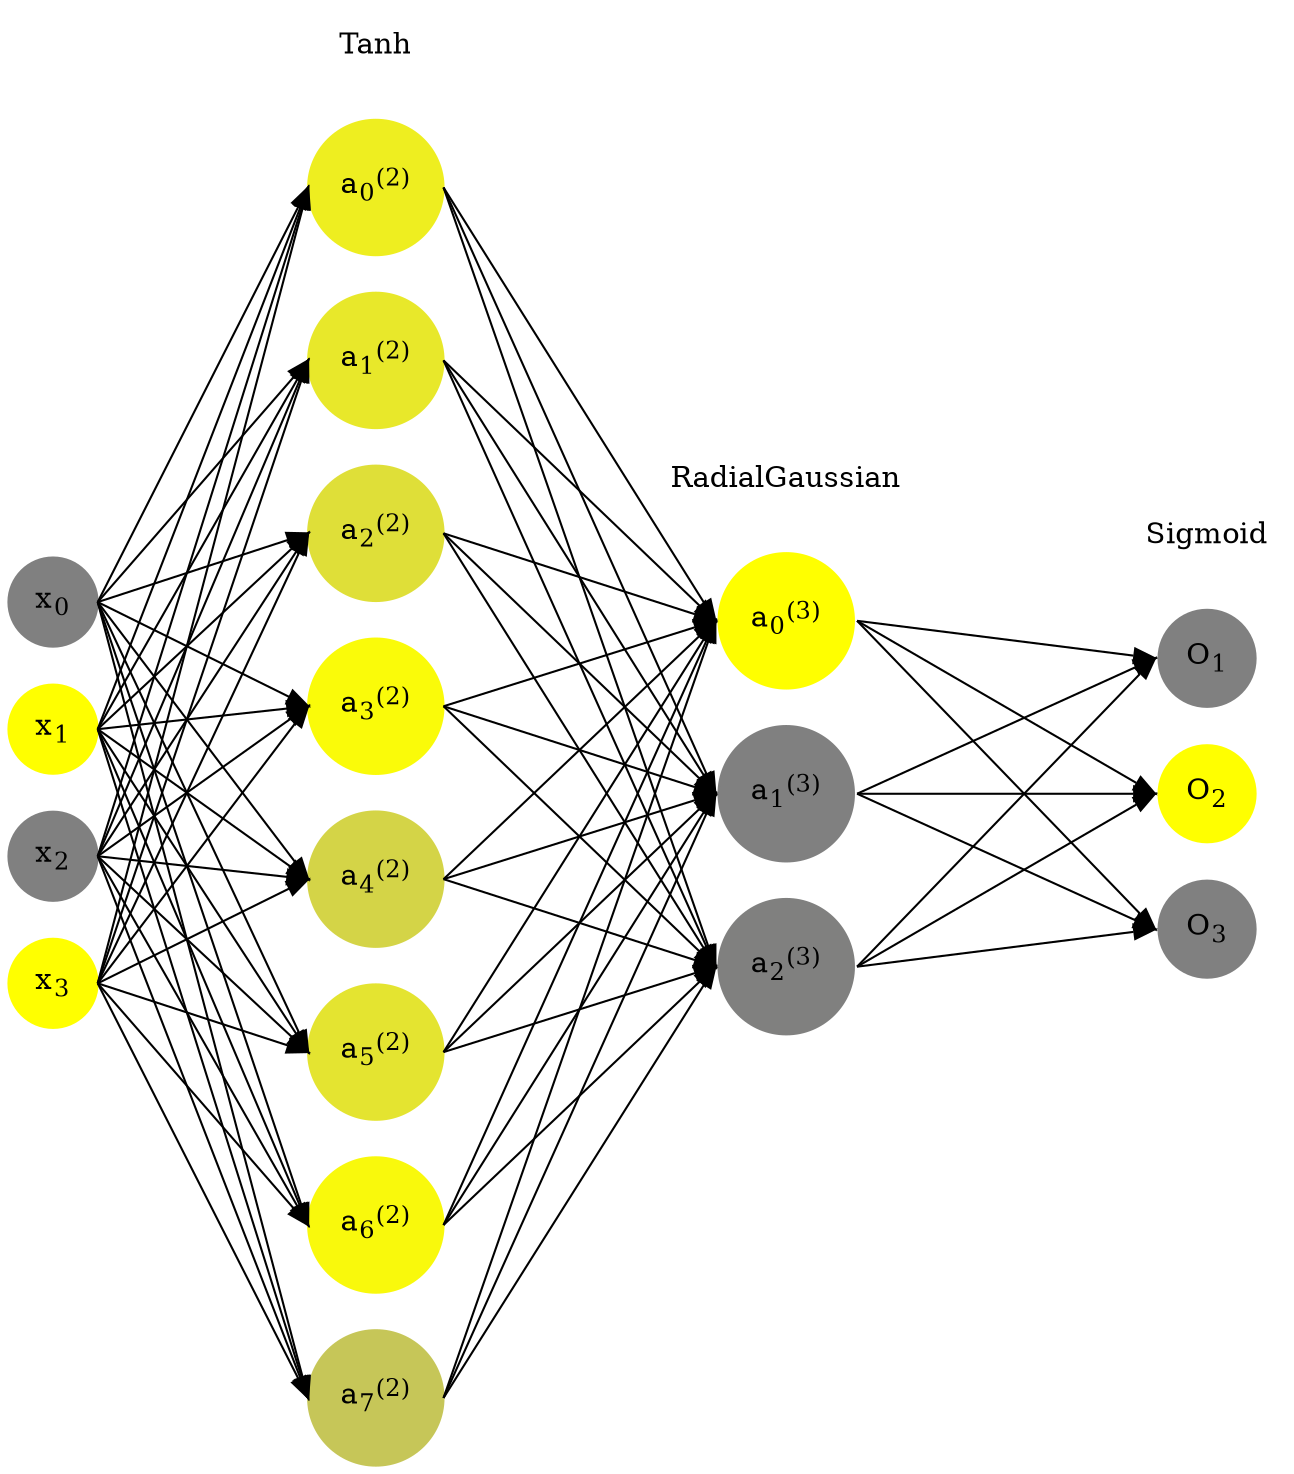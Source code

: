 digraph G {
	rankdir = LR;
	splines=false;
	edge[style=invis];
	ranksep= 1.4;
	{
	node [shape=circle, color="0.1667, 0.0, 0.5", style=filled, fillcolor="0.1667, 0.0, 0.5"];
	x0 [label=<x<sub>0</sub>>];
	}
	{
	node [shape=circle, color="0.1667, 1.0, 1.0", style=filled, fillcolor="0.1667, 1.0, 1.0"];
	x1 [label=<x<sub>1</sub>>];
	}
	{
	node [shape=circle, color="0.1667, 0.0, 0.5", style=filled, fillcolor="0.1667, 0.0, 0.5"];
	x2 [label=<x<sub>2</sub>>];
	}
	{
	node [shape=circle, color="0.1667, 1.0, 1.0", style=filled, fillcolor="0.1667, 1.0, 1.0"];
	x3 [label=<x<sub>3</sub>>];
	}
	{
	node [shape=circle, color="0.1667, 0.865232, 0.932616", style=filled, fillcolor="0.1667, 0.865232, 0.932616"];
	a02 [label=<a<sub>0</sub><sup>(2)</sup>>];
	}
	{
	node [shape=circle, color="0.1667, 0.818743, 0.909372", style=filled, fillcolor="0.1667, 0.818743, 0.909372"];
	a12 [label=<a<sub>1</sub><sup>(2)</sup>>];
	}
	{
	node [shape=circle, color="0.1667, 0.746573, 0.873286", style=filled, fillcolor="0.1667, 0.746573, 0.873286"];
	a22 [label=<a<sub>2</sub><sup>(2)</sup>>];
	}
	{
	node [shape=circle, color="0.1667, 0.961043, 0.980522", style=filled, fillcolor="0.1667, 0.961043, 0.980522"];
	a32 [label=<a<sub>3</sub><sup>(2)</sup>>];
	}
	{
	node [shape=circle, color="0.1667, 0.662091, 0.831045", style=filled, fillcolor="0.1667, 0.662091, 0.831045"];
	a42 [label=<a<sub>4</sub><sup>(2)</sup>>];
	}
	{
	node [shape=circle, color="0.1667, 0.786756, 0.893378", style=filled, fillcolor="0.1667, 0.786756, 0.893378"];
	a52 [label=<a<sub>5</sub><sup>(2)</sup>>];
	}
	{
	node [shape=circle, color="0.1667, 0.951127, 0.975563", style=filled, fillcolor="0.1667, 0.951127, 0.975563"];
	a62 [label=<a<sub>6</sub><sup>(2)</sup>>];
	}
	{
	node [shape=circle, color="0.1667, 0.552555, 0.776278", style=filled, fillcolor="0.1667, 0.552555, 0.776278"];
	a72 [label=<a<sub>7</sub><sup>(2)</sup>>];
	}
	{
	node [shape=circle, color="0.1667, 0.999999, 0.999999", style=filled, fillcolor="0.1667, 0.999999, 0.999999"];
	a03 [label=<a<sub>0</sub><sup>(3)</sup>>];
	}
	{
	node [shape=circle, color="0.1667, 0.000000, 0.500000", style=filled, fillcolor="0.1667, 0.000000, 0.500000"];
	a13 [label=<a<sub>1</sub><sup>(3)</sup>>];
	}
	{
	node [shape=circle, color="0.1667, 0.001476, 0.500738", style=filled, fillcolor="0.1667, 0.001476, 0.500738"];
	a23 [label=<a<sub>2</sub><sup>(3)</sup>>];
	}
	{
	node [shape=circle, color="0.1667, 0.0, 0.5", style=filled, fillcolor="0.1667, 0.0, 0.5"];
	O1 [label=<O<sub>1</sub>>];
	}
	{
	node [shape=circle, color="0.1667, 1.0, 1.0", style=filled, fillcolor="0.1667, 1.0, 1.0"];
	O2 [label=<O<sub>2</sub>>];
	}
	{
	node [shape=circle, color="0.1667, 0.0, 0.5", style=filled, fillcolor="0.1667, 0.0, 0.5"];
	O3 [label=<O<sub>3</sub>>];
	}
	{
	rank=same;
	x0->x1->x2->x3;
	}
	{
	rank=same;
	a02->a12->a22->a32->a42->a52->a62->a72;
	}
	{
	rank=same;
	a03->a13->a23;
	}
	{
	rank=same;
	O1->O2->O3;
	}
	l1 [shape=plaintext,label="Tanh"];
	l1->a02;
	{rank=same; l1;a02};
	l2 [shape=plaintext,label="RadialGaussian"];
	l2->a03;
	{rank=same; l2;a03};
	l3 [shape=plaintext,label="Sigmoid"];
	l3->O1;
	{rank=same; l3;O1};
edge[style=solid, tailport=e, headport=w];
	{x0;x1;x2;x3} -> {a02;a12;a22;a32;a42;a52;a62;a72};
	{a02;a12;a22;a32;a42;a52;a62;a72} -> {a03;a13;a23};
	{a03;a13;a23} -> {O1,O2,O3};
}